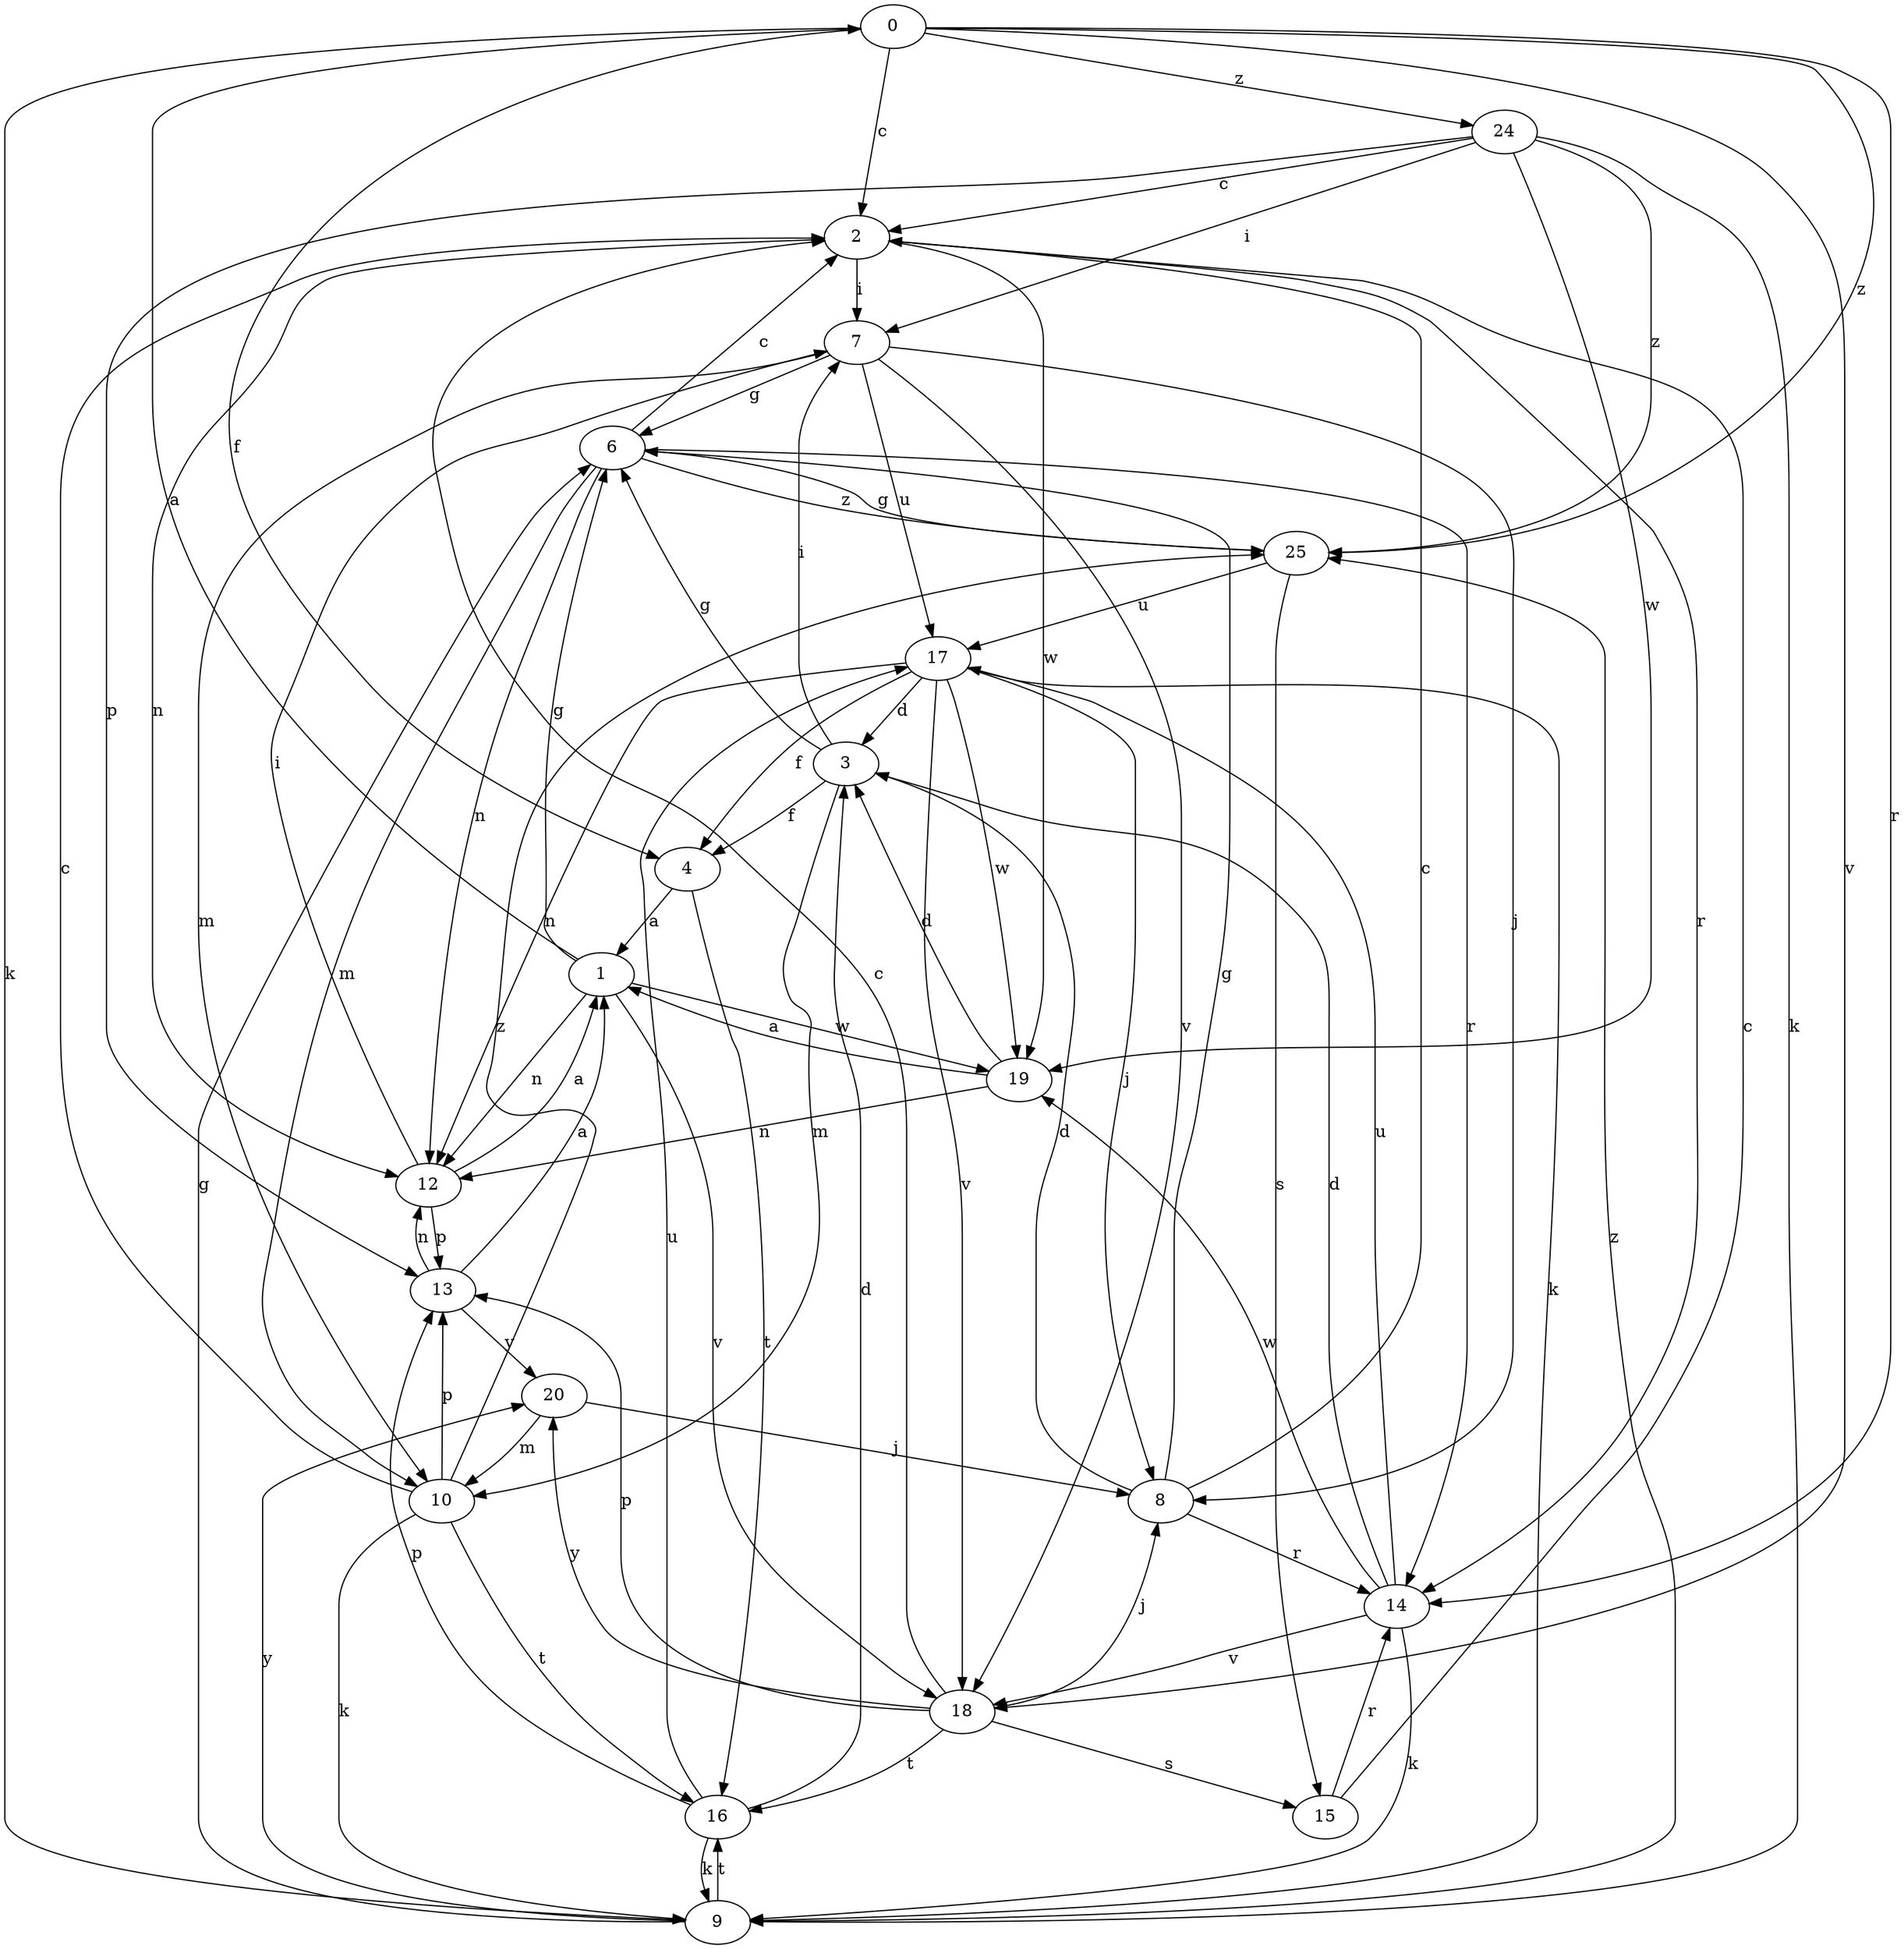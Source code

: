 strict digraph  {
0;
1;
2;
3;
4;
6;
7;
8;
9;
10;
12;
13;
14;
15;
16;
17;
18;
19;
20;
24;
25;
0 -> 2  [label=c];
0 -> 4  [label=f];
0 -> 9  [label=k];
0 -> 14  [label=r];
0 -> 18  [label=v];
0 -> 24  [label=z];
0 -> 25  [label=z];
1 -> 0  [label=a];
1 -> 6  [label=g];
1 -> 12  [label=n];
1 -> 18  [label=v];
1 -> 19  [label=w];
2 -> 7  [label=i];
2 -> 12  [label=n];
2 -> 14  [label=r];
2 -> 19  [label=w];
3 -> 4  [label=f];
3 -> 6  [label=g];
3 -> 7  [label=i];
3 -> 10  [label=m];
4 -> 1  [label=a];
4 -> 16  [label=t];
6 -> 2  [label=c];
6 -> 10  [label=m];
6 -> 12  [label=n];
6 -> 14  [label=r];
6 -> 25  [label=z];
7 -> 6  [label=g];
7 -> 8  [label=j];
7 -> 10  [label=m];
7 -> 17  [label=u];
7 -> 18  [label=v];
8 -> 2  [label=c];
8 -> 3  [label=d];
8 -> 6  [label=g];
8 -> 14  [label=r];
9 -> 6  [label=g];
9 -> 16  [label=t];
9 -> 20  [label=y];
9 -> 25  [label=z];
10 -> 2  [label=c];
10 -> 9  [label=k];
10 -> 13  [label=p];
10 -> 16  [label=t];
10 -> 25  [label=z];
12 -> 1  [label=a];
12 -> 7  [label=i];
12 -> 13  [label=p];
13 -> 1  [label=a];
13 -> 12  [label=n];
13 -> 20  [label=y];
14 -> 3  [label=d];
14 -> 9  [label=k];
14 -> 17  [label=u];
14 -> 18  [label=v];
14 -> 19  [label=w];
15 -> 2  [label=c];
15 -> 14  [label=r];
16 -> 3  [label=d];
16 -> 9  [label=k];
16 -> 13  [label=p];
16 -> 17  [label=u];
17 -> 3  [label=d];
17 -> 4  [label=f];
17 -> 8  [label=j];
17 -> 9  [label=k];
17 -> 12  [label=n];
17 -> 18  [label=v];
17 -> 19  [label=w];
18 -> 2  [label=c];
18 -> 8  [label=j];
18 -> 13  [label=p];
18 -> 15  [label=s];
18 -> 16  [label=t];
18 -> 20  [label=y];
19 -> 1  [label=a];
19 -> 3  [label=d];
19 -> 12  [label=n];
20 -> 8  [label=j];
20 -> 10  [label=m];
24 -> 2  [label=c];
24 -> 7  [label=i];
24 -> 9  [label=k];
24 -> 13  [label=p];
24 -> 19  [label=w];
24 -> 25  [label=z];
25 -> 6  [label=g];
25 -> 15  [label=s];
25 -> 17  [label=u];
}
